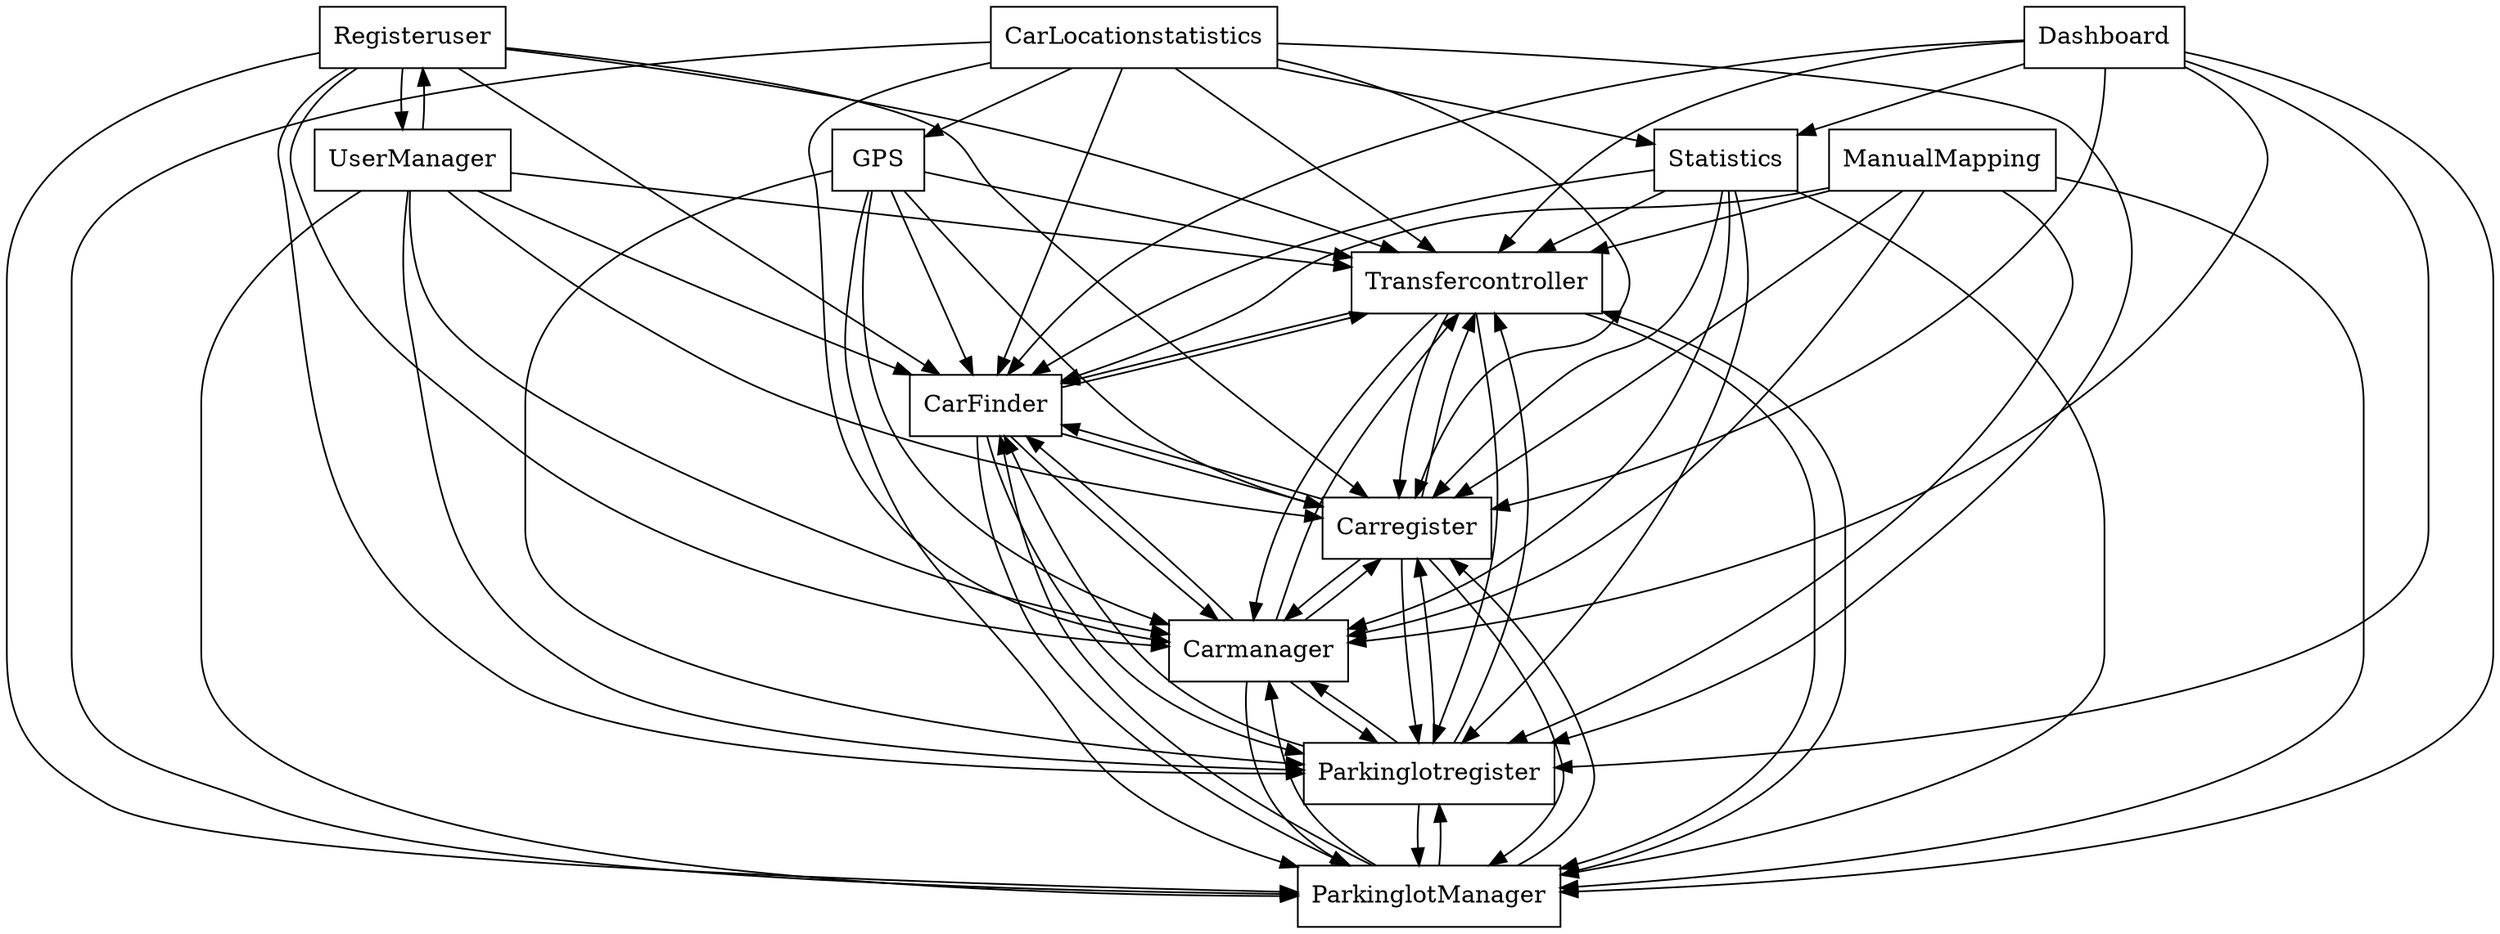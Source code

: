 digraph{
graph [rankdir=TB];
node [shape=box];
edge [arrowhead=normal];
0[label="Transfercontroller",]
1[label="Registeruser",]
2[label="CarLocationstatistics",]
3[label="Statistics",]
4[label="Dashboard",]
5[label="CarFinder",]
6[label="ParkinglotManager",]
7[label="ManualMapping",]
8[label="GPS",]
9[label="Parkinglotregister",]
10[label="Carmanager",]
11[label="Carregister",]
12[label="UserManager",]
0->5[label="",]
0->6[label="",]
0->9[label="",]
0->10[label="",]
0->11[label="",]
1->0[label="",]
1->5[label="",]
1->6[label="",]
1->9[label="",]
1->10[label="",]
1->11[label="",]
1->12[label="",]
2->0[label="",]
2->3[label="",]
2->5[label="",]
2->6[label="",]
2->8[label="",]
2->9[label="",]
2->10[label="",]
2->11[label="",]
3->0[label="",]
3->5[label="",]
3->6[label="",]
3->9[label="",]
3->10[label="",]
3->11[label="",]
4->0[label="",]
4->3[label="",]
4->5[label="",]
4->6[label="",]
4->9[label="",]
4->10[label="",]
4->11[label="",]
5->0[label="",]
5->6[label="",]
5->9[label="",]
5->10[label="",]
5->11[label="",]
6->0[label="",]
6->5[label="",]
6->9[label="",]
6->10[label="",]
6->11[label="",]
7->0[label="",]
7->5[label="",]
7->6[label="",]
7->9[label="",]
7->10[label="",]
7->11[label="",]
8->0[label="",]
8->5[label="",]
8->6[label="",]
8->9[label="",]
8->10[label="",]
8->11[label="",]
9->0[label="",]
9->5[label="",]
9->6[label="",]
9->10[label="",]
9->11[label="",]
10->0[label="",]
10->5[label="",]
10->6[label="",]
10->9[label="",]
10->11[label="",]
11->0[label="",]
11->5[label="",]
11->6[label="",]
11->9[label="",]
11->10[label="",]
12->0[label="",]
12->1[label="",]
12->5[label="",]
12->6[label="",]
12->9[label="",]
12->10[label="",]
12->11[label="",]
}
